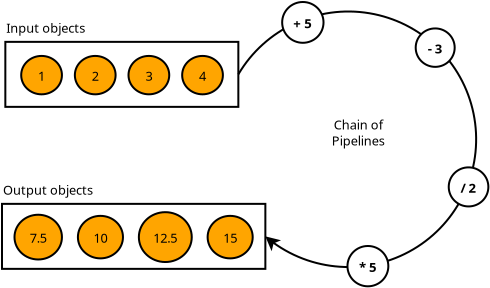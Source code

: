 <?xml version="1.0" encoding="UTF-8"?>
<dia:diagram xmlns:dia="http://www.lysator.liu.se/~alla/dia/">
  <dia:layer name="Background" visible="true" active="true">
    <dia:group>
      <dia:group>
        <dia:object type="Flowchart - Box" version="0" id="O0">
          <dia:attribute name="obj_pos">
            <dia:point val="6.35,4.119"/>
          </dia:attribute>
          <dia:attribute name="obj_bb">
            <dia:rectangle val="6.3,4.069;18.05,7.419"/>
          </dia:attribute>
          <dia:attribute name="elem_corner">
            <dia:point val="6.35,4.119"/>
          </dia:attribute>
          <dia:attribute name="elem_width">
            <dia:real val="11.65"/>
          </dia:attribute>
          <dia:attribute name="elem_height">
            <dia:real val="3.25"/>
          </dia:attribute>
          <dia:attribute name="show_background">
            <dia:boolean val="true"/>
          </dia:attribute>
          <dia:attribute name="padding">
            <dia:real val="0.5"/>
          </dia:attribute>
          <dia:attribute name="text">
            <dia:composite type="text">
              <dia:attribute name="string">
                <dia:string>##</dia:string>
              </dia:attribute>
              <dia:attribute name="font">
                <dia:font family="sans" style="0" name="Helvetica"/>
              </dia:attribute>
              <dia:attribute name="height">
                <dia:real val="0.8"/>
              </dia:attribute>
              <dia:attribute name="pos">
                <dia:point val="12.175,6.029"/>
              </dia:attribute>
              <dia:attribute name="color">
                <dia:color val="#000000"/>
              </dia:attribute>
              <dia:attribute name="alignment">
                <dia:enum val="1"/>
              </dia:attribute>
            </dia:composite>
          </dia:attribute>
        </dia:object>
        <dia:object type="Flowchart - Ellipse" version="0" id="O1">
          <dia:attribute name="obj_pos">
            <dia:point val="7.143,4.822"/>
          </dia:attribute>
          <dia:attribute name="obj_bb">
            <dia:rectangle val="7.093,4.772;9.23,6.792"/>
          </dia:attribute>
          <dia:attribute name="elem_corner">
            <dia:point val="7.143,4.822"/>
          </dia:attribute>
          <dia:attribute name="elem_width">
            <dia:real val="2.037"/>
          </dia:attribute>
          <dia:attribute name="elem_height">
            <dia:real val="1.92"/>
          </dia:attribute>
          <dia:attribute name="border_width">
            <dia:real val="0.1"/>
          </dia:attribute>
          <dia:attribute name="inner_color">
            <dia:color val="#ffa500"/>
          </dia:attribute>
          <dia:attribute name="show_background">
            <dia:boolean val="true"/>
          </dia:attribute>
          <dia:attribute name="padding">
            <dia:real val="0.354"/>
          </dia:attribute>
          <dia:attribute name="text">
            <dia:composite type="text">
              <dia:attribute name="string">
                <dia:string>#1#</dia:string>
              </dia:attribute>
              <dia:attribute name="font">
                <dia:font family="sans" style="0" name="Helvetica"/>
              </dia:attribute>
              <dia:attribute name="height">
                <dia:real val="0.8"/>
              </dia:attribute>
              <dia:attribute name="pos">
                <dia:point val="8.162,6.067"/>
              </dia:attribute>
              <dia:attribute name="color">
                <dia:color val="#000000"/>
              </dia:attribute>
              <dia:attribute name="alignment">
                <dia:enum val="1"/>
              </dia:attribute>
            </dia:composite>
          </dia:attribute>
        </dia:object>
        <dia:object type="Flowchart - Ellipse" version="0" id="O2">
          <dia:attribute name="obj_pos">
            <dia:point val="9.826,4.822"/>
          </dia:attribute>
          <dia:attribute name="obj_bb">
            <dia:rectangle val="9.776,4.772;11.912,6.792"/>
          </dia:attribute>
          <dia:attribute name="elem_corner">
            <dia:point val="9.826,4.822"/>
          </dia:attribute>
          <dia:attribute name="elem_width">
            <dia:real val="2.037"/>
          </dia:attribute>
          <dia:attribute name="elem_height">
            <dia:real val="1.92"/>
          </dia:attribute>
          <dia:attribute name="border_width">
            <dia:real val="0.1"/>
          </dia:attribute>
          <dia:attribute name="inner_color">
            <dia:color val="#ffa500"/>
          </dia:attribute>
          <dia:attribute name="show_background">
            <dia:boolean val="true"/>
          </dia:attribute>
          <dia:attribute name="padding">
            <dia:real val="0.354"/>
          </dia:attribute>
          <dia:attribute name="text">
            <dia:composite type="text">
              <dia:attribute name="string">
                <dia:string>#2#</dia:string>
              </dia:attribute>
              <dia:attribute name="font">
                <dia:font family="sans" style="0" name="Helvetica"/>
              </dia:attribute>
              <dia:attribute name="height">
                <dia:real val="0.8"/>
              </dia:attribute>
              <dia:attribute name="pos">
                <dia:point val="10.844,6.067"/>
              </dia:attribute>
              <dia:attribute name="color">
                <dia:color val="#000000"/>
              </dia:attribute>
              <dia:attribute name="alignment">
                <dia:enum val="1"/>
              </dia:attribute>
            </dia:composite>
          </dia:attribute>
        </dia:object>
        <dia:object type="Flowchart - Ellipse" version="0" id="O3">
          <dia:attribute name="obj_pos">
            <dia:point val="12.508,4.822"/>
          </dia:attribute>
          <dia:attribute name="obj_bb">
            <dia:rectangle val="12.458,4.772;14.595,6.792"/>
          </dia:attribute>
          <dia:attribute name="elem_corner">
            <dia:point val="12.508,4.822"/>
          </dia:attribute>
          <dia:attribute name="elem_width">
            <dia:real val="2.037"/>
          </dia:attribute>
          <dia:attribute name="elem_height">
            <dia:real val="1.92"/>
          </dia:attribute>
          <dia:attribute name="border_width">
            <dia:real val="0.1"/>
          </dia:attribute>
          <dia:attribute name="inner_color">
            <dia:color val="#ffa500"/>
          </dia:attribute>
          <dia:attribute name="show_background">
            <dia:boolean val="true"/>
          </dia:attribute>
          <dia:attribute name="padding">
            <dia:real val="0.354"/>
          </dia:attribute>
          <dia:attribute name="text">
            <dia:composite type="text">
              <dia:attribute name="string">
                <dia:string>#3#</dia:string>
              </dia:attribute>
              <dia:attribute name="font">
                <dia:font family="sans" style="0" name="Helvetica"/>
              </dia:attribute>
              <dia:attribute name="height">
                <dia:real val="0.8"/>
              </dia:attribute>
              <dia:attribute name="pos">
                <dia:point val="13.527,6.067"/>
              </dia:attribute>
              <dia:attribute name="color">
                <dia:color val="#000000"/>
              </dia:attribute>
              <dia:attribute name="alignment">
                <dia:enum val="1"/>
              </dia:attribute>
            </dia:composite>
          </dia:attribute>
        </dia:object>
        <dia:object type="Flowchart - Ellipse" version="0" id="O4">
          <dia:attribute name="obj_pos">
            <dia:point val="15.191,4.822"/>
          </dia:attribute>
          <dia:attribute name="obj_bb">
            <dia:rectangle val="15.141,4.772;17.277,6.792"/>
          </dia:attribute>
          <dia:attribute name="elem_corner">
            <dia:point val="15.191,4.822"/>
          </dia:attribute>
          <dia:attribute name="elem_width">
            <dia:real val="2.037"/>
          </dia:attribute>
          <dia:attribute name="elem_height">
            <dia:real val="1.92"/>
          </dia:attribute>
          <dia:attribute name="border_width">
            <dia:real val="0.1"/>
          </dia:attribute>
          <dia:attribute name="inner_color">
            <dia:color val="#ffa500"/>
          </dia:attribute>
          <dia:attribute name="show_background">
            <dia:boolean val="true"/>
          </dia:attribute>
          <dia:attribute name="padding">
            <dia:real val="0.354"/>
          </dia:attribute>
          <dia:attribute name="text">
            <dia:composite type="text">
              <dia:attribute name="string">
                <dia:string>#4#</dia:string>
              </dia:attribute>
              <dia:attribute name="font">
                <dia:font family="sans" style="0" name="Helvetica"/>
              </dia:attribute>
              <dia:attribute name="height">
                <dia:real val="0.8"/>
              </dia:attribute>
              <dia:attribute name="pos">
                <dia:point val="16.209,6.067"/>
              </dia:attribute>
              <dia:attribute name="color">
                <dia:color val="#000000"/>
              </dia:attribute>
              <dia:attribute name="alignment">
                <dia:enum val="1"/>
              </dia:attribute>
            </dia:composite>
          </dia:attribute>
        </dia:object>
        <dia:object type="Standard - Text" version="1" id="O5">
          <dia:attribute name="obj_pos">
            <dia:point val="6.4,3.669"/>
          </dia:attribute>
          <dia:attribute name="obj_bb">
            <dia:rectangle val="6.4,2.984;10.023,3.841"/>
          </dia:attribute>
          <dia:attribute name="text">
            <dia:composite type="text">
              <dia:attribute name="string">
                <dia:string>#Input objects#</dia:string>
              </dia:attribute>
              <dia:attribute name="font">
                <dia:font family="sans" style="0" name="Helvetica"/>
              </dia:attribute>
              <dia:attribute name="height">
                <dia:real val="0.8"/>
              </dia:attribute>
              <dia:attribute name="pos">
                <dia:point val="6.4,3.669"/>
              </dia:attribute>
              <dia:attribute name="color">
                <dia:color val="#000000"/>
              </dia:attribute>
              <dia:attribute name="alignment">
                <dia:enum val="0"/>
              </dia:attribute>
            </dia:composite>
          </dia:attribute>
          <dia:attribute name="valign">
            <dia:enum val="3"/>
          </dia:attribute>
        </dia:object>
      </dia:group>
      <dia:group>
        <dia:object type="Flowchart - Box" version="0" id="O6">
          <dia:attribute name="obj_pos">
            <dia:point val="6.183,12.219"/>
          </dia:attribute>
          <dia:attribute name="obj_bb">
            <dia:rectangle val="6.133,12.169;19.4,15.519"/>
          </dia:attribute>
          <dia:attribute name="elem_corner">
            <dia:point val="6.183,12.219"/>
          </dia:attribute>
          <dia:attribute name="elem_width">
            <dia:real val="13.168"/>
          </dia:attribute>
          <dia:attribute name="elem_height">
            <dia:real val="3.25"/>
          </dia:attribute>
          <dia:attribute name="show_background">
            <dia:boolean val="true"/>
          </dia:attribute>
          <dia:attribute name="padding">
            <dia:real val="0.5"/>
          </dia:attribute>
          <dia:attribute name="text">
            <dia:composite type="text">
              <dia:attribute name="string">
                <dia:string>##</dia:string>
              </dia:attribute>
              <dia:attribute name="font">
                <dia:font family="sans" style="0" name="Helvetica"/>
              </dia:attribute>
              <dia:attribute name="height">
                <dia:real val="0.8"/>
              </dia:attribute>
              <dia:attribute name="pos">
                <dia:point val="12.766,14.129"/>
              </dia:attribute>
              <dia:attribute name="color">
                <dia:color val="#000000"/>
              </dia:attribute>
              <dia:attribute name="alignment">
                <dia:enum val="1"/>
              </dia:attribute>
            </dia:composite>
          </dia:attribute>
        </dia:object>
        <dia:object type="Flowchart - Ellipse" version="0" id="O7">
          <dia:attribute name="obj_pos">
            <dia:point val="6.808,12.763"/>
          </dia:attribute>
          <dia:attribute name="obj_bb">
            <dia:rectangle val="6.758,12.713;9.23,15.05"/>
          </dia:attribute>
          <dia:attribute name="elem_corner">
            <dia:point val="6.808,12.763"/>
          </dia:attribute>
          <dia:attribute name="elem_width">
            <dia:real val="2.372"/>
          </dia:attribute>
          <dia:attribute name="elem_height">
            <dia:real val="2.237"/>
          </dia:attribute>
          <dia:attribute name="border_width">
            <dia:real val="0.1"/>
          </dia:attribute>
          <dia:attribute name="inner_color">
            <dia:color val="#ffa500"/>
          </dia:attribute>
          <dia:attribute name="show_background">
            <dia:boolean val="true"/>
          </dia:attribute>
          <dia:attribute name="padding">
            <dia:real val="0.354"/>
          </dia:attribute>
          <dia:attribute name="text">
            <dia:composite type="text">
              <dia:attribute name="string">
                <dia:string>#7.5#</dia:string>
              </dia:attribute>
              <dia:attribute name="font">
                <dia:font family="sans" style="0" name="Helvetica"/>
              </dia:attribute>
              <dia:attribute name="height">
                <dia:real val="0.8"/>
              </dia:attribute>
              <dia:attribute name="pos">
                <dia:point val="7.994,14.167"/>
              </dia:attribute>
              <dia:attribute name="color">
                <dia:color val="#000000"/>
              </dia:attribute>
              <dia:attribute name="alignment">
                <dia:enum val="1"/>
              </dia:attribute>
            </dia:composite>
          </dia:attribute>
        </dia:object>
        <dia:object type="Flowchart - Ellipse" version="0" id="O8">
          <dia:attribute name="obj_pos">
            <dia:point val="9.98,12.821"/>
          </dia:attribute>
          <dia:attribute name="obj_bb">
            <dia:rectangle val="9.93,12.771;12.281,14.992"/>
          </dia:attribute>
          <dia:attribute name="elem_corner">
            <dia:point val="9.98,12.821"/>
          </dia:attribute>
          <dia:attribute name="elem_width">
            <dia:real val="2.25"/>
          </dia:attribute>
          <dia:attribute name="elem_height">
            <dia:real val="2.122"/>
          </dia:attribute>
          <dia:attribute name="border_width">
            <dia:real val="0.1"/>
          </dia:attribute>
          <dia:attribute name="inner_color">
            <dia:color val="#ffa500"/>
          </dia:attribute>
          <dia:attribute name="show_background">
            <dia:boolean val="true"/>
          </dia:attribute>
          <dia:attribute name="padding">
            <dia:real val="0.354"/>
          </dia:attribute>
          <dia:attribute name="text">
            <dia:composite type="text">
              <dia:attribute name="string">
                <dia:string>#10#</dia:string>
              </dia:attribute>
              <dia:attribute name="font">
                <dia:font family="sans" style="0" name="Helvetica"/>
              </dia:attribute>
              <dia:attribute name="height">
                <dia:real val="0.8"/>
              </dia:attribute>
              <dia:attribute name="pos">
                <dia:point val="11.106,14.167"/>
              </dia:attribute>
              <dia:attribute name="color">
                <dia:color val="#000000"/>
              </dia:attribute>
              <dia:attribute name="alignment">
                <dia:enum val="1"/>
              </dia:attribute>
            </dia:composite>
          </dia:attribute>
        </dia:object>
        <dia:object type="Flowchart - Ellipse" version="0" id="O9">
          <dia:attribute name="obj_pos">
            <dia:point val="13.031,12.639"/>
          </dia:attribute>
          <dia:attribute name="obj_bb">
            <dia:rectangle val="12.981,12.589;15.716,15.174"/>
          </dia:attribute>
          <dia:attribute name="elem_corner">
            <dia:point val="13.031,12.639"/>
          </dia:attribute>
          <dia:attribute name="elem_width">
            <dia:real val="2.635"/>
          </dia:attribute>
          <dia:attribute name="elem_height">
            <dia:real val="2.484"/>
          </dia:attribute>
          <dia:attribute name="border_width">
            <dia:real val="0.1"/>
          </dia:attribute>
          <dia:attribute name="inner_color">
            <dia:color val="#ffa500"/>
          </dia:attribute>
          <dia:attribute name="show_background">
            <dia:boolean val="true"/>
          </dia:attribute>
          <dia:attribute name="padding">
            <dia:real val="0.354"/>
          </dia:attribute>
          <dia:attribute name="text">
            <dia:composite type="text">
              <dia:attribute name="string">
                <dia:string>#12.5#</dia:string>
              </dia:attribute>
              <dia:attribute name="font">
                <dia:font family="sans" style="0" name="Helvetica"/>
              </dia:attribute>
              <dia:attribute name="height">
                <dia:real val="0.8"/>
              </dia:attribute>
              <dia:attribute name="pos">
                <dia:point val="14.349,14.167"/>
              </dia:attribute>
              <dia:attribute name="color">
                <dia:color val="#000000"/>
              </dia:attribute>
              <dia:attribute name="alignment">
                <dia:enum val="1"/>
              </dia:attribute>
            </dia:composite>
          </dia:attribute>
        </dia:object>
        <dia:object type="Flowchart - Ellipse" version="0" id="O10">
          <dia:attribute name="obj_pos">
            <dia:point val="16.466,12.821"/>
          </dia:attribute>
          <dia:attribute name="obj_bb">
            <dia:rectangle val="16.416,12.771;18.767,14.992"/>
          </dia:attribute>
          <dia:attribute name="elem_corner">
            <dia:point val="16.466,12.821"/>
          </dia:attribute>
          <dia:attribute name="elem_width">
            <dia:real val="2.25"/>
          </dia:attribute>
          <dia:attribute name="elem_height">
            <dia:real val="2.122"/>
          </dia:attribute>
          <dia:attribute name="border_width">
            <dia:real val="0.1"/>
          </dia:attribute>
          <dia:attribute name="inner_color">
            <dia:color val="#ffa500"/>
          </dia:attribute>
          <dia:attribute name="show_background">
            <dia:boolean val="true"/>
          </dia:attribute>
          <dia:attribute name="padding">
            <dia:real val="0.354"/>
          </dia:attribute>
          <dia:attribute name="text">
            <dia:composite type="text">
              <dia:attribute name="string">
                <dia:string>#15#</dia:string>
              </dia:attribute>
              <dia:attribute name="font">
                <dia:font family="sans" style="0" name="Helvetica"/>
              </dia:attribute>
              <dia:attribute name="height">
                <dia:real val="0.8"/>
              </dia:attribute>
              <dia:attribute name="pos">
                <dia:point val="17.592,14.167"/>
              </dia:attribute>
              <dia:attribute name="color">
                <dia:color val="#000000"/>
              </dia:attribute>
              <dia:attribute name="alignment">
                <dia:enum val="1"/>
              </dia:attribute>
            </dia:composite>
          </dia:attribute>
        </dia:object>
        <dia:object type="Standard - Text" version="1" id="O11">
          <dia:attribute name="obj_pos">
            <dia:point val="6.232,11.769"/>
          </dia:attribute>
          <dia:attribute name="obj_bb">
            <dia:rectangle val="6.232,11.084;10.352,11.941"/>
          </dia:attribute>
          <dia:attribute name="text">
            <dia:composite type="text">
              <dia:attribute name="string">
                <dia:string>#Output objects#</dia:string>
              </dia:attribute>
              <dia:attribute name="font">
                <dia:font family="sans" style="0" name="Helvetica"/>
              </dia:attribute>
              <dia:attribute name="height">
                <dia:real val="0.8"/>
              </dia:attribute>
              <dia:attribute name="pos">
                <dia:point val="6.232,11.769"/>
              </dia:attribute>
              <dia:attribute name="color">
                <dia:color val="#000000"/>
              </dia:attribute>
              <dia:attribute name="alignment">
                <dia:enum val="0"/>
              </dia:attribute>
            </dia:composite>
          </dia:attribute>
          <dia:attribute name="valign">
            <dia:enum val="3"/>
          </dia:attribute>
        </dia:object>
      </dia:group>
      <dia:group>
        <dia:object type="Standard - Arc" version="0" id="O12">
          <dia:attribute name="obj_pos">
            <dia:point val="18,5.744"/>
          </dia:attribute>
          <dia:attribute name="obj_bb">
            <dia:rectangle val="17.942,2.551;29.94,15.427"/>
          </dia:attribute>
          <dia:attribute name="conn_endpoints">
            <dia:point val="18,5.744"/>
            <dia:point val="19.35,13.844"/>
          </dia:attribute>
          <dia:attribute name="curve_distance">
            <dia:real val="-11.282"/>
          </dia:attribute>
          <dia:attribute name="end_arrow">
            <dia:enum val="22"/>
          </dia:attribute>
          <dia:attribute name="end_arrow_length">
            <dia:real val="0.5"/>
          </dia:attribute>
          <dia:attribute name="end_arrow_width">
            <dia:real val="0.5"/>
          </dia:attribute>
        </dia:object>
        <dia:object type="Flowchart - Ellipse" version="0" id="O13">
          <dia:attribute name="obj_pos">
            <dia:point val="20.191,2.126"/>
          </dia:attribute>
          <dia:attribute name="obj_bb">
            <dia:rectangle val="20.141,2.076;22.309,4.216"/>
          </dia:attribute>
          <dia:attribute name="elem_corner">
            <dia:point val="20.191,2.126"/>
          </dia:attribute>
          <dia:attribute name="elem_width">
            <dia:real val="2.068"/>
          </dia:attribute>
          <dia:attribute name="elem_height">
            <dia:real val="2.04"/>
          </dia:attribute>
          <dia:attribute name="border_width">
            <dia:real val="0.1"/>
          </dia:attribute>
          <dia:attribute name="show_background">
            <dia:boolean val="true"/>
          </dia:attribute>
          <dia:attribute name="padding">
            <dia:real val="0.25"/>
          </dia:attribute>
          <dia:attribute name="text">
            <dia:composite type="text">
              <dia:attribute name="string">
                <dia:string>#+ 5#</dia:string>
              </dia:attribute>
              <dia:attribute name="font">
                <dia:font family="sans" style="80" name="Helvetica-Bold"/>
              </dia:attribute>
              <dia:attribute name="height">
                <dia:real val="0.821"/>
              </dia:attribute>
              <dia:attribute name="pos">
                <dia:point val="21.225,3.438"/>
              </dia:attribute>
              <dia:attribute name="color">
                <dia:color val="#000000"/>
              </dia:attribute>
              <dia:attribute name="alignment">
                <dia:enum val="1"/>
              </dia:attribute>
            </dia:composite>
          </dia:attribute>
        </dia:object>
        <dia:object type="Flowchart - Ellipse" version="0" id="O14">
          <dia:attribute name="obj_pos">
            <dia:point val="26.868,3.447"/>
          </dia:attribute>
          <dia:attribute name="obj_bb">
            <dia:rectangle val="26.818,3.397;28.867,5.42"/>
          </dia:attribute>
          <dia:attribute name="elem_corner">
            <dia:point val="26.868,3.447"/>
          </dia:attribute>
          <dia:attribute name="elem_width">
            <dia:real val="1.949"/>
          </dia:attribute>
          <dia:attribute name="elem_height">
            <dia:real val="1.922"/>
          </dia:attribute>
          <dia:attribute name="border_width">
            <dia:real val="0.1"/>
          </dia:attribute>
          <dia:attribute name="show_background">
            <dia:boolean val="true"/>
          </dia:attribute>
          <dia:attribute name="padding">
            <dia:real val="0.25"/>
          </dia:attribute>
          <dia:attribute name="text">
            <dia:composite type="text">
              <dia:attribute name="string">
                <dia:string>#- 3#</dia:string>
              </dia:attribute>
              <dia:attribute name="font">
                <dia:font family="sans" style="80" name="Helvetica-Bold"/>
              </dia:attribute>
              <dia:attribute name="height">
                <dia:real val="0.821"/>
              </dia:attribute>
              <dia:attribute name="pos">
                <dia:point val="27.843,4.7"/>
              </dia:attribute>
              <dia:attribute name="color">
                <dia:color val="#000000"/>
              </dia:attribute>
              <dia:attribute name="alignment">
                <dia:enum val="1"/>
              </dia:attribute>
            </dia:composite>
          </dia:attribute>
        </dia:object>
        <dia:object type="Flowchart - Ellipse" version="0" id="O15">
          <dia:attribute name="obj_pos">
            <dia:point val="28.536,10.41"/>
          </dia:attribute>
          <dia:attribute name="obj_bb">
            <dia:rectangle val="28.486,10.36;30.535,12.382"/>
          </dia:attribute>
          <dia:attribute name="elem_corner">
            <dia:point val="28.536,10.41"/>
          </dia:attribute>
          <dia:attribute name="elem_width">
            <dia:real val="1.949"/>
          </dia:attribute>
          <dia:attribute name="elem_height">
            <dia:real val="1.922"/>
          </dia:attribute>
          <dia:attribute name="border_width">
            <dia:real val="0.1"/>
          </dia:attribute>
          <dia:attribute name="show_background">
            <dia:boolean val="true"/>
          </dia:attribute>
          <dia:attribute name="padding">
            <dia:real val="0.25"/>
          </dia:attribute>
          <dia:attribute name="text">
            <dia:composite type="text">
              <dia:attribute name="string">
                <dia:string>#/ 2#</dia:string>
              </dia:attribute>
              <dia:attribute name="font">
                <dia:font family="sans" style="80" name="Helvetica-Bold"/>
              </dia:attribute>
              <dia:attribute name="height">
                <dia:real val="0.821"/>
              </dia:attribute>
              <dia:attribute name="pos">
                <dia:point val="29.51,11.663"/>
              </dia:attribute>
              <dia:attribute name="color">
                <dia:color val="#000000"/>
              </dia:attribute>
              <dia:attribute name="alignment">
                <dia:enum val="1"/>
              </dia:attribute>
            </dia:composite>
          </dia:attribute>
        </dia:object>
        <dia:object type="Flowchart - Ellipse" version="0" id="O16">
          <dia:attribute name="obj_pos">
            <dia:point val="23.493,14.362"/>
          </dia:attribute>
          <dia:attribute name="obj_bb">
            <dia:rectangle val="23.443,14.312;25.513,16.355"/>
          </dia:attribute>
          <dia:attribute name="elem_corner">
            <dia:point val="23.493,14.362"/>
          </dia:attribute>
          <dia:attribute name="elem_width">
            <dia:real val="1.97"/>
          </dia:attribute>
          <dia:attribute name="elem_height">
            <dia:real val="1.943"/>
          </dia:attribute>
          <dia:attribute name="border_width">
            <dia:real val="0.1"/>
          </dia:attribute>
          <dia:attribute name="show_background">
            <dia:boolean val="true"/>
          </dia:attribute>
          <dia:attribute name="padding">
            <dia:real val="0.25"/>
          </dia:attribute>
          <dia:attribute name="text">
            <dia:composite type="text">
              <dia:attribute name="string">
                <dia:string>#* 5#</dia:string>
              </dia:attribute>
              <dia:attribute name="font">
                <dia:font family="sans" style="80" name="Helvetica-Bold"/>
              </dia:attribute>
              <dia:attribute name="height">
                <dia:real val="0.821"/>
              </dia:attribute>
              <dia:attribute name="pos">
                <dia:point val="24.478,15.625"/>
              </dia:attribute>
              <dia:attribute name="color">
                <dia:color val="#000000"/>
              </dia:attribute>
              <dia:attribute name="alignment">
                <dia:enum val="1"/>
              </dia:attribute>
            </dia:composite>
          </dia:attribute>
        </dia:object>
        <dia:object type="Standard - Text" version="1" id="O17">
          <dia:attribute name="obj_pos">
            <dia:point val="24,8.5"/>
          </dia:attribute>
          <dia:attribute name="obj_bb">
            <dia:rectangle val="22.703,7.815;25.297,9.473"/>
          </dia:attribute>
          <dia:attribute name="text">
            <dia:composite type="text">
              <dia:attribute name="string">
                <dia:string>#Chain of
Pipelines#</dia:string>
              </dia:attribute>
              <dia:attribute name="font">
                <dia:font family="sans" style="0" name="Helvetica"/>
              </dia:attribute>
              <dia:attribute name="height">
                <dia:real val="0.8"/>
              </dia:attribute>
              <dia:attribute name="pos">
                <dia:point val="24,8.5"/>
              </dia:attribute>
              <dia:attribute name="color">
                <dia:color val="#000000"/>
              </dia:attribute>
              <dia:attribute name="alignment">
                <dia:enum val="1"/>
              </dia:attribute>
            </dia:composite>
          </dia:attribute>
          <dia:attribute name="valign">
            <dia:enum val="3"/>
          </dia:attribute>
        </dia:object>
      </dia:group>
    </dia:group>
  </dia:layer>
</dia:diagram>
